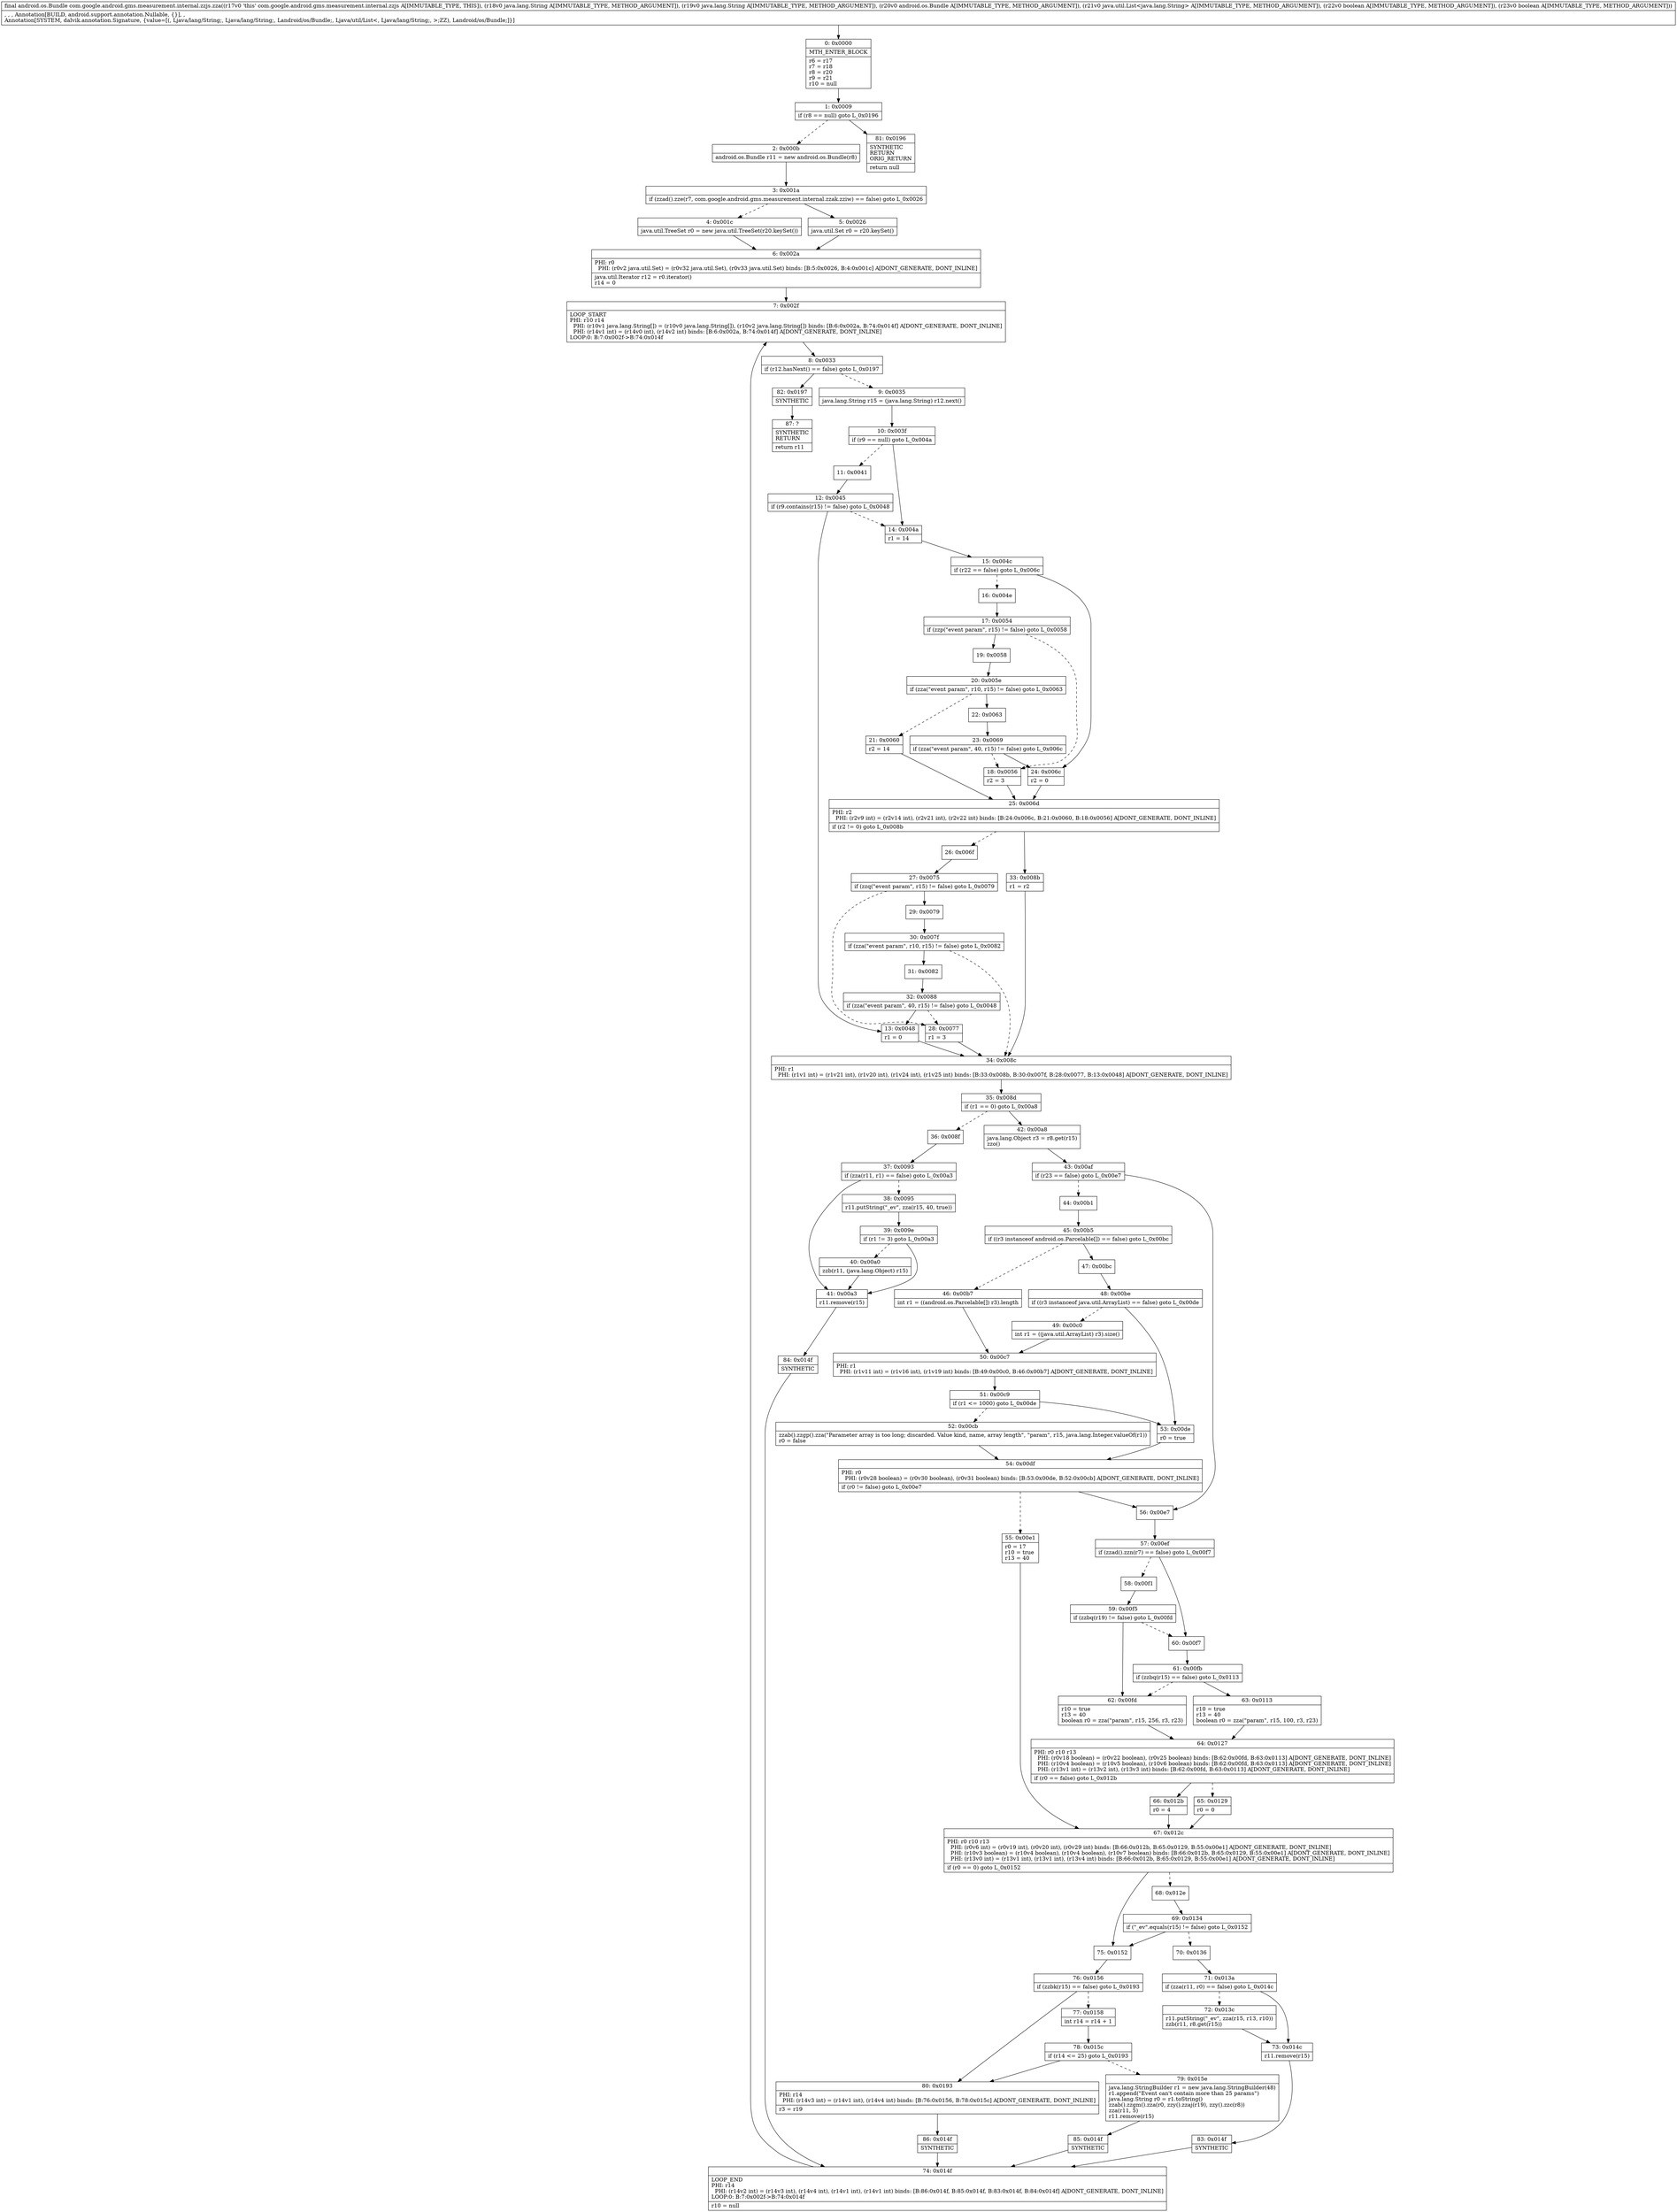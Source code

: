 digraph "CFG forcom.google.android.gms.measurement.internal.zzjs.zza(Ljava\/lang\/String;Ljava\/lang\/String;Landroid\/os\/Bundle;Ljava\/util\/List;ZZ)Landroid\/os\/Bundle;" {
Node_0 [shape=record,label="{0\:\ 0x0000|MTH_ENTER_BLOCK\l|r6 = r17\lr7 = r18\lr8 = r20\lr9 = r21\lr10 = null\l}"];
Node_1 [shape=record,label="{1\:\ 0x0009|if (r8 == null) goto L_0x0196\l}"];
Node_2 [shape=record,label="{2\:\ 0x000b|android.os.Bundle r11 = new android.os.Bundle(r8)\l}"];
Node_3 [shape=record,label="{3\:\ 0x001a|if (zzad().zze(r7, com.google.android.gms.measurement.internal.zzak.zziw) == false) goto L_0x0026\l}"];
Node_4 [shape=record,label="{4\:\ 0x001c|java.util.TreeSet r0 = new java.util.TreeSet(r20.keySet())\l}"];
Node_5 [shape=record,label="{5\:\ 0x0026|java.util.Set r0 = r20.keySet()\l}"];
Node_6 [shape=record,label="{6\:\ 0x002a|PHI: r0 \l  PHI: (r0v2 java.util.Set) = (r0v32 java.util.Set), (r0v33 java.util.Set) binds: [B:5:0x0026, B:4:0x001c] A[DONT_GENERATE, DONT_INLINE]\l|java.util.Iterator r12 = r0.iterator()\lr14 = 0\l}"];
Node_7 [shape=record,label="{7\:\ 0x002f|LOOP_START\lPHI: r10 r14 \l  PHI: (r10v1 java.lang.String[]) = (r10v0 java.lang.String[]), (r10v2 java.lang.String[]) binds: [B:6:0x002a, B:74:0x014f] A[DONT_GENERATE, DONT_INLINE]\l  PHI: (r14v1 int) = (r14v0 int), (r14v2 int) binds: [B:6:0x002a, B:74:0x014f] A[DONT_GENERATE, DONT_INLINE]\lLOOP:0: B:7:0x002f\-\>B:74:0x014f\l}"];
Node_8 [shape=record,label="{8\:\ 0x0033|if (r12.hasNext() == false) goto L_0x0197\l}"];
Node_9 [shape=record,label="{9\:\ 0x0035|java.lang.String r15 = (java.lang.String) r12.next()\l}"];
Node_10 [shape=record,label="{10\:\ 0x003f|if (r9 == null) goto L_0x004a\l}"];
Node_11 [shape=record,label="{11\:\ 0x0041}"];
Node_12 [shape=record,label="{12\:\ 0x0045|if (r9.contains(r15) != false) goto L_0x0048\l}"];
Node_13 [shape=record,label="{13\:\ 0x0048|r1 = 0\l}"];
Node_14 [shape=record,label="{14\:\ 0x004a|r1 = 14\l}"];
Node_15 [shape=record,label="{15\:\ 0x004c|if (r22 == false) goto L_0x006c\l}"];
Node_16 [shape=record,label="{16\:\ 0x004e}"];
Node_17 [shape=record,label="{17\:\ 0x0054|if (zzp(\"event param\", r15) != false) goto L_0x0058\l}"];
Node_18 [shape=record,label="{18\:\ 0x0056|r2 = 3\l}"];
Node_19 [shape=record,label="{19\:\ 0x0058}"];
Node_20 [shape=record,label="{20\:\ 0x005e|if (zza(\"event param\", r10, r15) != false) goto L_0x0063\l}"];
Node_21 [shape=record,label="{21\:\ 0x0060|r2 = 14\l}"];
Node_22 [shape=record,label="{22\:\ 0x0063}"];
Node_23 [shape=record,label="{23\:\ 0x0069|if (zza(\"event param\", 40, r15) != false) goto L_0x006c\l}"];
Node_24 [shape=record,label="{24\:\ 0x006c|r2 = 0\l}"];
Node_25 [shape=record,label="{25\:\ 0x006d|PHI: r2 \l  PHI: (r2v9 int) = (r2v14 int), (r2v21 int), (r2v22 int) binds: [B:24:0x006c, B:21:0x0060, B:18:0x0056] A[DONT_GENERATE, DONT_INLINE]\l|if (r2 != 0) goto L_0x008b\l}"];
Node_26 [shape=record,label="{26\:\ 0x006f}"];
Node_27 [shape=record,label="{27\:\ 0x0075|if (zzq(\"event param\", r15) != false) goto L_0x0079\l}"];
Node_28 [shape=record,label="{28\:\ 0x0077|r1 = 3\l}"];
Node_29 [shape=record,label="{29\:\ 0x0079}"];
Node_30 [shape=record,label="{30\:\ 0x007f|if (zza(\"event param\", r10, r15) != false) goto L_0x0082\l}"];
Node_31 [shape=record,label="{31\:\ 0x0082}"];
Node_32 [shape=record,label="{32\:\ 0x0088|if (zza(\"event param\", 40, r15) != false) goto L_0x0048\l}"];
Node_33 [shape=record,label="{33\:\ 0x008b|r1 = r2\l}"];
Node_34 [shape=record,label="{34\:\ 0x008c|PHI: r1 \l  PHI: (r1v1 int) = (r1v21 int), (r1v20 int), (r1v24 int), (r1v25 int) binds: [B:33:0x008b, B:30:0x007f, B:28:0x0077, B:13:0x0048] A[DONT_GENERATE, DONT_INLINE]\l}"];
Node_35 [shape=record,label="{35\:\ 0x008d|if (r1 == 0) goto L_0x00a8\l}"];
Node_36 [shape=record,label="{36\:\ 0x008f}"];
Node_37 [shape=record,label="{37\:\ 0x0093|if (zza(r11, r1) == false) goto L_0x00a3\l}"];
Node_38 [shape=record,label="{38\:\ 0x0095|r11.putString(\"_ev\", zza(r15, 40, true))\l}"];
Node_39 [shape=record,label="{39\:\ 0x009e|if (r1 != 3) goto L_0x00a3\l}"];
Node_40 [shape=record,label="{40\:\ 0x00a0|zzb(r11, (java.lang.Object) r15)\l}"];
Node_41 [shape=record,label="{41\:\ 0x00a3|r11.remove(r15)\l}"];
Node_42 [shape=record,label="{42\:\ 0x00a8|java.lang.Object r3 = r8.get(r15)\lzzo()\l}"];
Node_43 [shape=record,label="{43\:\ 0x00af|if (r23 == false) goto L_0x00e7\l}"];
Node_44 [shape=record,label="{44\:\ 0x00b1}"];
Node_45 [shape=record,label="{45\:\ 0x00b5|if ((r3 instanceof android.os.Parcelable[]) == false) goto L_0x00bc\l}"];
Node_46 [shape=record,label="{46\:\ 0x00b7|int r1 = ((android.os.Parcelable[]) r3).length\l}"];
Node_47 [shape=record,label="{47\:\ 0x00bc}"];
Node_48 [shape=record,label="{48\:\ 0x00be|if ((r3 instanceof java.util.ArrayList) == false) goto L_0x00de\l}"];
Node_49 [shape=record,label="{49\:\ 0x00c0|int r1 = ((java.util.ArrayList) r3).size()\l}"];
Node_50 [shape=record,label="{50\:\ 0x00c7|PHI: r1 \l  PHI: (r1v11 int) = (r1v16 int), (r1v19 int) binds: [B:49:0x00c0, B:46:0x00b7] A[DONT_GENERATE, DONT_INLINE]\l}"];
Node_51 [shape=record,label="{51\:\ 0x00c9|if (r1 \<= 1000) goto L_0x00de\l}"];
Node_52 [shape=record,label="{52\:\ 0x00cb|zzab().zzgp().zza(\"Parameter array is too long; discarded. Value kind, name, array length\", \"param\", r15, java.lang.Integer.valueOf(r1))\lr0 = false\l}"];
Node_53 [shape=record,label="{53\:\ 0x00de|r0 = true\l}"];
Node_54 [shape=record,label="{54\:\ 0x00df|PHI: r0 \l  PHI: (r0v28 boolean) = (r0v30 boolean), (r0v31 boolean) binds: [B:53:0x00de, B:52:0x00cb] A[DONT_GENERATE, DONT_INLINE]\l|if (r0 != false) goto L_0x00e7\l}"];
Node_55 [shape=record,label="{55\:\ 0x00e1|r0 = 17\lr10 = true\lr13 = 40\l}"];
Node_56 [shape=record,label="{56\:\ 0x00e7}"];
Node_57 [shape=record,label="{57\:\ 0x00ef|if (zzad().zzn(r7) == false) goto L_0x00f7\l}"];
Node_58 [shape=record,label="{58\:\ 0x00f1}"];
Node_59 [shape=record,label="{59\:\ 0x00f5|if (zzbq(r19) != false) goto L_0x00fd\l}"];
Node_60 [shape=record,label="{60\:\ 0x00f7}"];
Node_61 [shape=record,label="{61\:\ 0x00fb|if (zzbq(r15) == false) goto L_0x0113\l}"];
Node_62 [shape=record,label="{62\:\ 0x00fd|r10 = true\lr13 = 40\lboolean r0 = zza(\"param\", r15, 256, r3, r23)\l}"];
Node_63 [shape=record,label="{63\:\ 0x0113|r10 = true\lr13 = 40\lboolean r0 = zza(\"param\", r15, 100, r3, r23)\l}"];
Node_64 [shape=record,label="{64\:\ 0x0127|PHI: r0 r10 r13 \l  PHI: (r0v18 boolean) = (r0v22 boolean), (r0v25 boolean) binds: [B:62:0x00fd, B:63:0x0113] A[DONT_GENERATE, DONT_INLINE]\l  PHI: (r10v4 boolean) = (r10v5 boolean), (r10v6 boolean) binds: [B:62:0x00fd, B:63:0x0113] A[DONT_GENERATE, DONT_INLINE]\l  PHI: (r13v1 int) = (r13v2 int), (r13v3 int) binds: [B:62:0x00fd, B:63:0x0113] A[DONT_GENERATE, DONT_INLINE]\l|if (r0 == false) goto L_0x012b\l}"];
Node_65 [shape=record,label="{65\:\ 0x0129|r0 = 0\l}"];
Node_66 [shape=record,label="{66\:\ 0x012b|r0 = 4\l}"];
Node_67 [shape=record,label="{67\:\ 0x012c|PHI: r0 r10 r13 \l  PHI: (r0v6 int) = (r0v19 int), (r0v20 int), (r0v29 int) binds: [B:66:0x012b, B:65:0x0129, B:55:0x00e1] A[DONT_GENERATE, DONT_INLINE]\l  PHI: (r10v3 boolean) = (r10v4 boolean), (r10v4 boolean), (r10v7 boolean) binds: [B:66:0x012b, B:65:0x0129, B:55:0x00e1] A[DONT_GENERATE, DONT_INLINE]\l  PHI: (r13v0 int) = (r13v1 int), (r13v1 int), (r13v4 int) binds: [B:66:0x012b, B:65:0x0129, B:55:0x00e1] A[DONT_GENERATE, DONT_INLINE]\l|if (r0 == 0) goto L_0x0152\l}"];
Node_68 [shape=record,label="{68\:\ 0x012e}"];
Node_69 [shape=record,label="{69\:\ 0x0134|if (\"_ev\".equals(r15) != false) goto L_0x0152\l}"];
Node_70 [shape=record,label="{70\:\ 0x0136}"];
Node_71 [shape=record,label="{71\:\ 0x013a|if (zza(r11, r0) == false) goto L_0x014c\l}"];
Node_72 [shape=record,label="{72\:\ 0x013c|r11.putString(\"_ev\", zza(r15, r13, r10))\lzzb(r11, r8.get(r15))\l}"];
Node_73 [shape=record,label="{73\:\ 0x014c|r11.remove(r15)\l}"];
Node_74 [shape=record,label="{74\:\ 0x014f|LOOP_END\lPHI: r14 \l  PHI: (r14v2 int) = (r14v3 int), (r14v4 int), (r14v1 int), (r14v1 int) binds: [B:86:0x014f, B:85:0x014f, B:83:0x014f, B:84:0x014f] A[DONT_GENERATE, DONT_INLINE]\lLOOP:0: B:7:0x002f\-\>B:74:0x014f\l|r10 = null\l}"];
Node_75 [shape=record,label="{75\:\ 0x0152}"];
Node_76 [shape=record,label="{76\:\ 0x0156|if (zzbk(r15) == false) goto L_0x0193\l}"];
Node_77 [shape=record,label="{77\:\ 0x0158|int r14 = r14 + 1\l}"];
Node_78 [shape=record,label="{78\:\ 0x015c|if (r14 \<= 25) goto L_0x0193\l}"];
Node_79 [shape=record,label="{79\:\ 0x015e|java.lang.StringBuilder r1 = new java.lang.StringBuilder(48)\lr1.append(\"Event can't contain more than 25 params\")\ljava.lang.String r0 = r1.toString()\lzzab().zzgm().zza(r0, zzy().zzaj(r19), zzy().zzc(r8))\lzza(r11, 5)\lr11.remove(r15)\l}"];
Node_80 [shape=record,label="{80\:\ 0x0193|PHI: r14 \l  PHI: (r14v3 int) = (r14v1 int), (r14v4 int) binds: [B:76:0x0156, B:78:0x015c] A[DONT_GENERATE, DONT_INLINE]\l|r3 = r19\l}"];
Node_81 [shape=record,label="{81\:\ 0x0196|SYNTHETIC\lRETURN\lORIG_RETURN\l|return null\l}"];
Node_82 [shape=record,label="{82\:\ 0x0197|SYNTHETIC\l}"];
Node_83 [shape=record,label="{83\:\ 0x014f|SYNTHETIC\l}"];
Node_84 [shape=record,label="{84\:\ 0x014f|SYNTHETIC\l}"];
Node_85 [shape=record,label="{85\:\ 0x014f|SYNTHETIC\l}"];
Node_86 [shape=record,label="{86\:\ 0x014f|SYNTHETIC\l}"];
Node_87 [shape=record,label="{87\:\ ?|SYNTHETIC\lRETURN\l|return r11\l}"];
MethodNode[shape=record,label="{final android.os.Bundle com.google.android.gms.measurement.internal.zzjs.zza((r17v0 'this' com.google.android.gms.measurement.internal.zzjs A[IMMUTABLE_TYPE, THIS]), (r18v0 java.lang.String A[IMMUTABLE_TYPE, METHOD_ARGUMENT]), (r19v0 java.lang.String A[IMMUTABLE_TYPE, METHOD_ARGUMENT]), (r20v0 android.os.Bundle A[IMMUTABLE_TYPE, METHOD_ARGUMENT]), (r21v0 java.util.List\<java.lang.String\> A[IMMUTABLE_TYPE, METHOD_ARGUMENT]), (r22v0 boolean A[IMMUTABLE_TYPE, METHOD_ARGUMENT]), (r23v0 boolean A[IMMUTABLE_TYPE, METHOD_ARGUMENT]))  | , , , Annotation[BUILD, android.support.annotation.Nullable, \{\}], , \lAnnotation[SYSTEM, dalvik.annotation.Signature, \{value=[(, Ljava\/lang\/String;, Ljava\/lang\/String;, Landroid\/os\/Bundle;, Ljava\/util\/List\<, Ljava\/lang\/String;, \>;ZZ), Landroid\/os\/Bundle;]\}]\l}"];
MethodNode -> Node_0;
Node_0 -> Node_1;
Node_1 -> Node_2[style=dashed];
Node_1 -> Node_81;
Node_2 -> Node_3;
Node_3 -> Node_4[style=dashed];
Node_3 -> Node_5;
Node_4 -> Node_6;
Node_5 -> Node_6;
Node_6 -> Node_7;
Node_7 -> Node_8;
Node_8 -> Node_9[style=dashed];
Node_8 -> Node_82;
Node_9 -> Node_10;
Node_10 -> Node_11[style=dashed];
Node_10 -> Node_14;
Node_11 -> Node_12;
Node_12 -> Node_13;
Node_12 -> Node_14[style=dashed];
Node_13 -> Node_34;
Node_14 -> Node_15;
Node_15 -> Node_16[style=dashed];
Node_15 -> Node_24;
Node_16 -> Node_17;
Node_17 -> Node_18[style=dashed];
Node_17 -> Node_19;
Node_18 -> Node_25;
Node_19 -> Node_20;
Node_20 -> Node_21[style=dashed];
Node_20 -> Node_22;
Node_21 -> Node_25;
Node_22 -> Node_23;
Node_23 -> Node_24;
Node_23 -> Node_18[style=dashed];
Node_24 -> Node_25;
Node_25 -> Node_26[style=dashed];
Node_25 -> Node_33;
Node_26 -> Node_27;
Node_27 -> Node_28[style=dashed];
Node_27 -> Node_29;
Node_28 -> Node_34;
Node_29 -> Node_30;
Node_30 -> Node_31;
Node_30 -> Node_34[style=dashed];
Node_31 -> Node_32;
Node_32 -> Node_13;
Node_32 -> Node_28[style=dashed];
Node_33 -> Node_34;
Node_34 -> Node_35;
Node_35 -> Node_36[style=dashed];
Node_35 -> Node_42;
Node_36 -> Node_37;
Node_37 -> Node_38[style=dashed];
Node_37 -> Node_41;
Node_38 -> Node_39;
Node_39 -> Node_40[style=dashed];
Node_39 -> Node_41;
Node_40 -> Node_41;
Node_41 -> Node_84;
Node_42 -> Node_43;
Node_43 -> Node_44[style=dashed];
Node_43 -> Node_56;
Node_44 -> Node_45;
Node_45 -> Node_46[style=dashed];
Node_45 -> Node_47;
Node_46 -> Node_50;
Node_47 -> Node_48;
Node_48 -> Node_49[style=dashed];
Node_48 -> Node_53;
Node_49 -> Node_50;
Node_50 -> Node_51;
Node_51 -> Node_52[style=dashed];
Node_51 -> Node_53;
Node_52 -> Node_54;
Node_53 -> Node_54;
Node_54 -> Node_55[style=dashed];
Node_54 -> Node_56;
Node_55 -> Node_67;
Node_56 -> Node_57;
Node_57 -> Node_58[style=dashed];
Node_57 -> Node_60;
Node_58 -> Node_59;
Node_59 -> Node_60[style=dashed];
Node_59 -> Node_62;
Node_60 -> Node_61;
Node_61 -> Node_62[style=dashed];
Node_61 -> Node_63;
Node_62 -> Node_64;
Node_63 -> Node_64;
Node_64 -> Node_65[style=dashed];
Node_64 -> Node_66;
Node_65 -> Node_67;
Node_66 -> Node_67;
Node_67 -> Node_68[style=dashed];
Node_67 -> Node_75;
Node_68 -> Node_69;
Node_69 -> Node_70[style=dashed];
Node_69 -> Node_75;
Node_70 -> Node_71;
Node_71 -> Node_72[style=dashed];
Node_71 -> Node_73;
Node_72 -> Node_73;
Node_73 -> Node_83;
Node_74 -> Node_7;
Node_75 -> Node_76;
Node_76 -> Node_77[style=dashed];
Node_76 -> Node_80;
Node_77 -> Node_78;
Node_78 -> Node_79[style=dashed];
Node_78 -> Node_80;
Node_79 -> Node_85;
Node_80 -> Node_86;
Node_82 -> Node_87;
Node_83 -> Node_74;
Node_84 -> Node_74;
Node_85 -> Node_74;
Node_86 -> Node_74;
}

